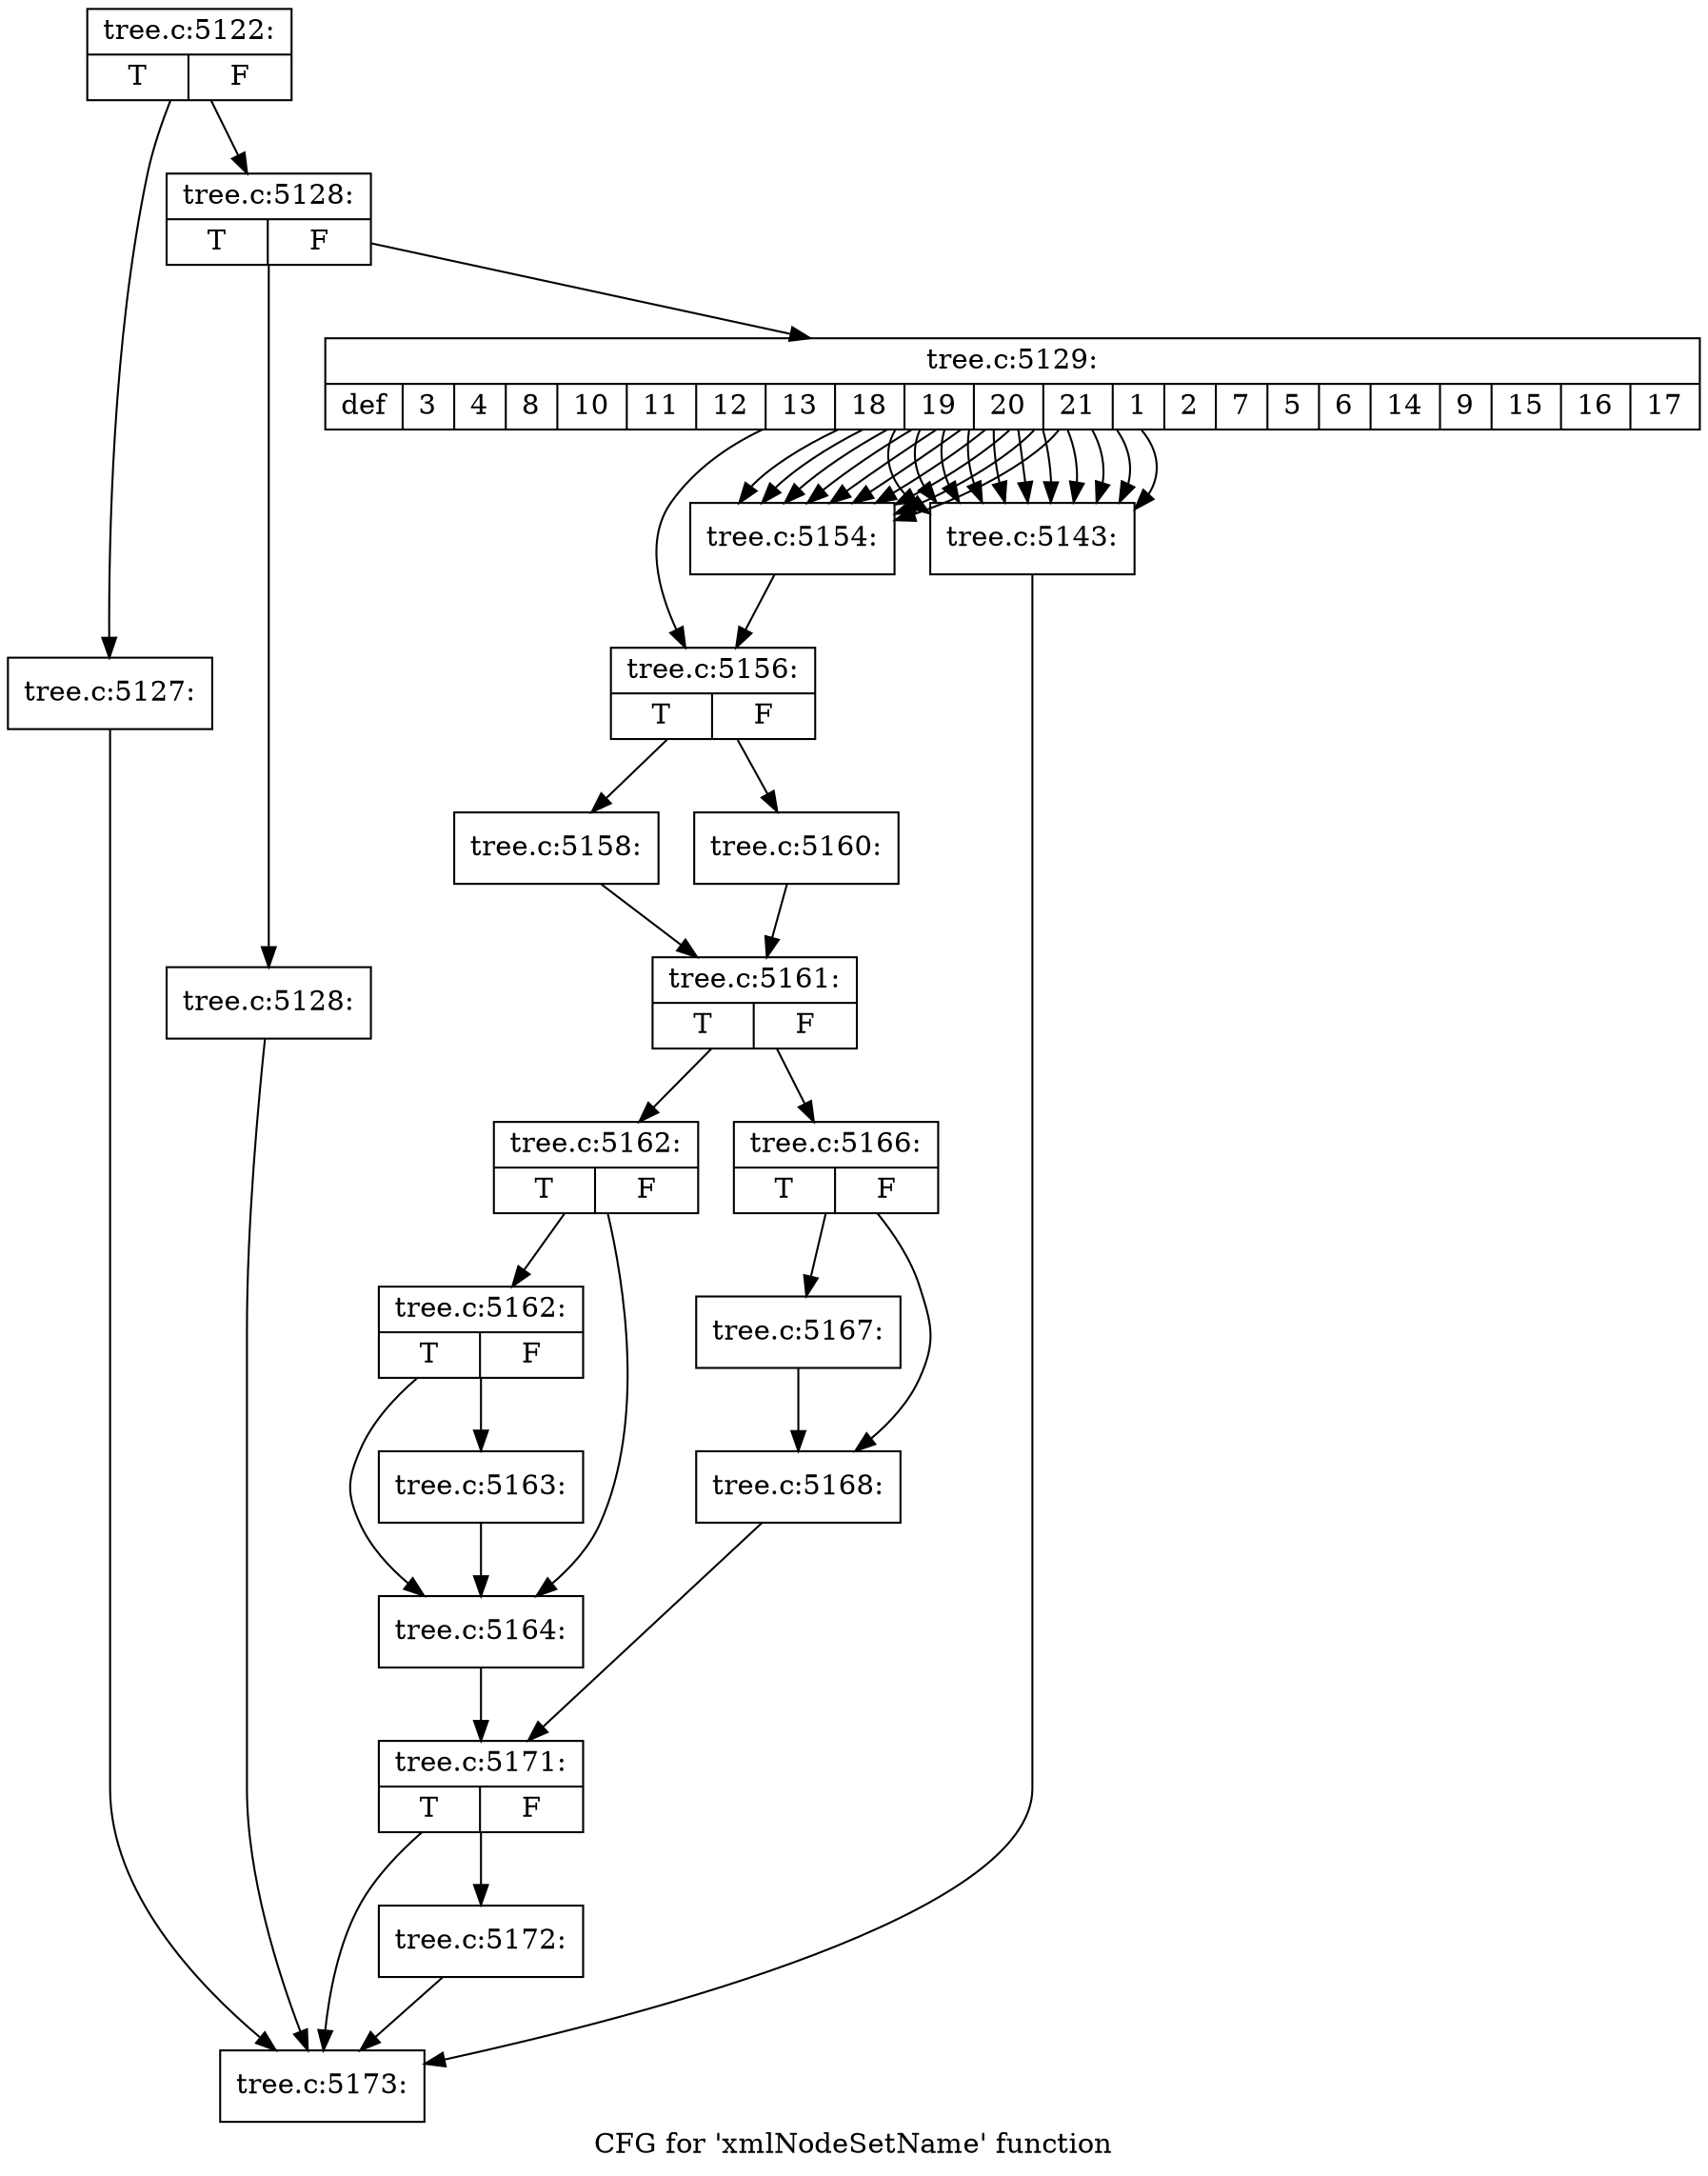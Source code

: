 digraph "CFG for 'xmlNodeSetName' function" {
	label="CFG for 'xmlNodeSetName' function";

	Node0x4367d90 [shape=record,label="{tree.c:5122:|{<s0>T|<s1>F}}"];
	Node0x4367d90 -> Node0x4530c90;
	Node0x4367d90 -> Node0x4530ce0;
	Node0x4530c90 [shape=record,label="{tree.c:5127:}"];
	Node0x4530c90 -> Node0x4534d60;
	Node0x4530ce0 [shape=record,label="{tree.c:5128:|{<s0>T|<s1>F}}"];
	Node0x4530ce0 -> Node0x4531090;
	Node0x4530ce0 -> Node0x45310e0;
	Node0x4531090 [shape=record,label="{tree.c:5128:}"];
	Node0x4531090 -> Node0x4534d60;
	Node0x45310e0 [shape=record,label="{tree.c:5129:|{<s0>def|<s1>3|<s2>4|<s3>8|<s4>10|<s5>11|<s6>12|<s7>13|<s8>18|<s9>19|<s10>20|<s11>21|<s12>1|<s13>2|<s14>7|<s15>5|<s16>6|<s17>14|<s18>9|<s19>15|<s20>16|<s21>17}}"];
	Node0x45310e0 -> Node0x4531420;
	Node0x45310e0 -> Node0x4531970;
	Node0x45310e0 -> Node0x4531970;
	Node0x45310e0 -> Node0x4531970;
	Node0x45310e0 -> Node0x4531970;
	Node0x45310e0 -> Node0x4531970;
	Node0x45310e0 -> Node0x4531970;
	Node0x45310e0 -> Node0x4531970;
	Node0x45310e0 -> Node0x4531970;
	Node0x45310e0 -> Node0x4531970;
	Node0x45310e0 -> Node0x4531970;
	Node0x45310e0 -> Node0x4531970;
	Node0x45310e0 -> Node0x4531770;
	Node0x45310e0 -> Node0x4531770;
	Node0x45310e0 -> Node0x4531770;
	Node0x45310e0 -> Node0x4531770;
	Node0x45310e0 -> Node0x4531770;
	Node0x45310e0 -> Node0x4531770;
	Node0x45310e0 -> Node0x4531770;
	Node0x45310e0 -> Node0x4531770;
	Node0x45310e0 -> Node0x4531770;
	Node0x45310e0 -> Node0x4531770;
	Node0x4531970 [shape=record,label="{tree.c:5143:}"];
	Node0x4531970 -> Node0x4534d60;
	Node0x4531770 [shape=record,label="{tree.c:5154:}"];
	Node0x4531770 -> Node0x4531420;
	Node0x4531420 [shape=record,label="{tree.c:5156:|{<s0>T|<s1>F}}"];
	Node0x4531420 -> Node0x4531630;
	Node0x4531420 -> Node0x4532360;
	Node0x4531630 [shape=record,label="{tree.c:5158:}"];
	Node0x4531630 -> Node0x4532310;
	Node0x4532360 [shape=record,label="{tree.c:5160:}"];
	Node0x4532360 -> Node0x4532310;
	Node0x4532310 [shape=record,label="{tree.c:5161:|{<s0>T|<s1>F}}"];
	Node0x4532310 -> Node0x4532af0;
	Node0x4532310 -> Node0x4532b90;
	Node0x4532af0 [shape=record,label="{tree.c:5162:|{<s0>T|<s1>F}}"];
	Node0x4532af0 -> Node0x4532ff0;
	Node0x4532af0 -> Node0x4532fa0;
	Node0x4532ff0 [shape=record,label="{tree.c:5162:|{<s0>T|<s1>F}}"];
	Node0x4532ff0 -> Node0x4532fa0;
	Node0x4532ff0 -> Node0x4532f50;
	Node0x4532f50 [shape=record,label="{tree.c:5163:}"];
	Node0x4532f50 -> Node0x4532fa0;
	Node0x4532fa0 [shape=record,label="{tree.c:5164:}"];
	Node0x4532fa0 -> Node0x4532b40;
	Node0x4532b90 [shape=record,label="{tree.c:5166:|{<s0>T|<s1>F}}"];
	Node0x4532b90 -> Node0x4534120;
	Node0x4532b90 -> Node0x4534170;
	Node0x4534120 [shape=record,label="{tree.c:5167:}"];
	Node0x4534120 -> Node0x4534170;
	Node0x4534170 [shape=record,label="{tree.c:5168:}"];
	Node0x4534170 -> Node0x4532b40;
	Node0x4532b40 [shape=record,label="{tree.c:5171:|{<s0>T|<s1>F}}"];
	Node0x4532b40 -> Node0x4534d10;
	Node0x4532b40 -> Node0x4534d60;
	Node0x4534d10 [shape=record,label="{tree.c:5172:}"];
	Node0x4534d10 -> Node0x4534d60;
	Node0x4534d60 [shape=record,label="{tree.c:5173:}"];
}
